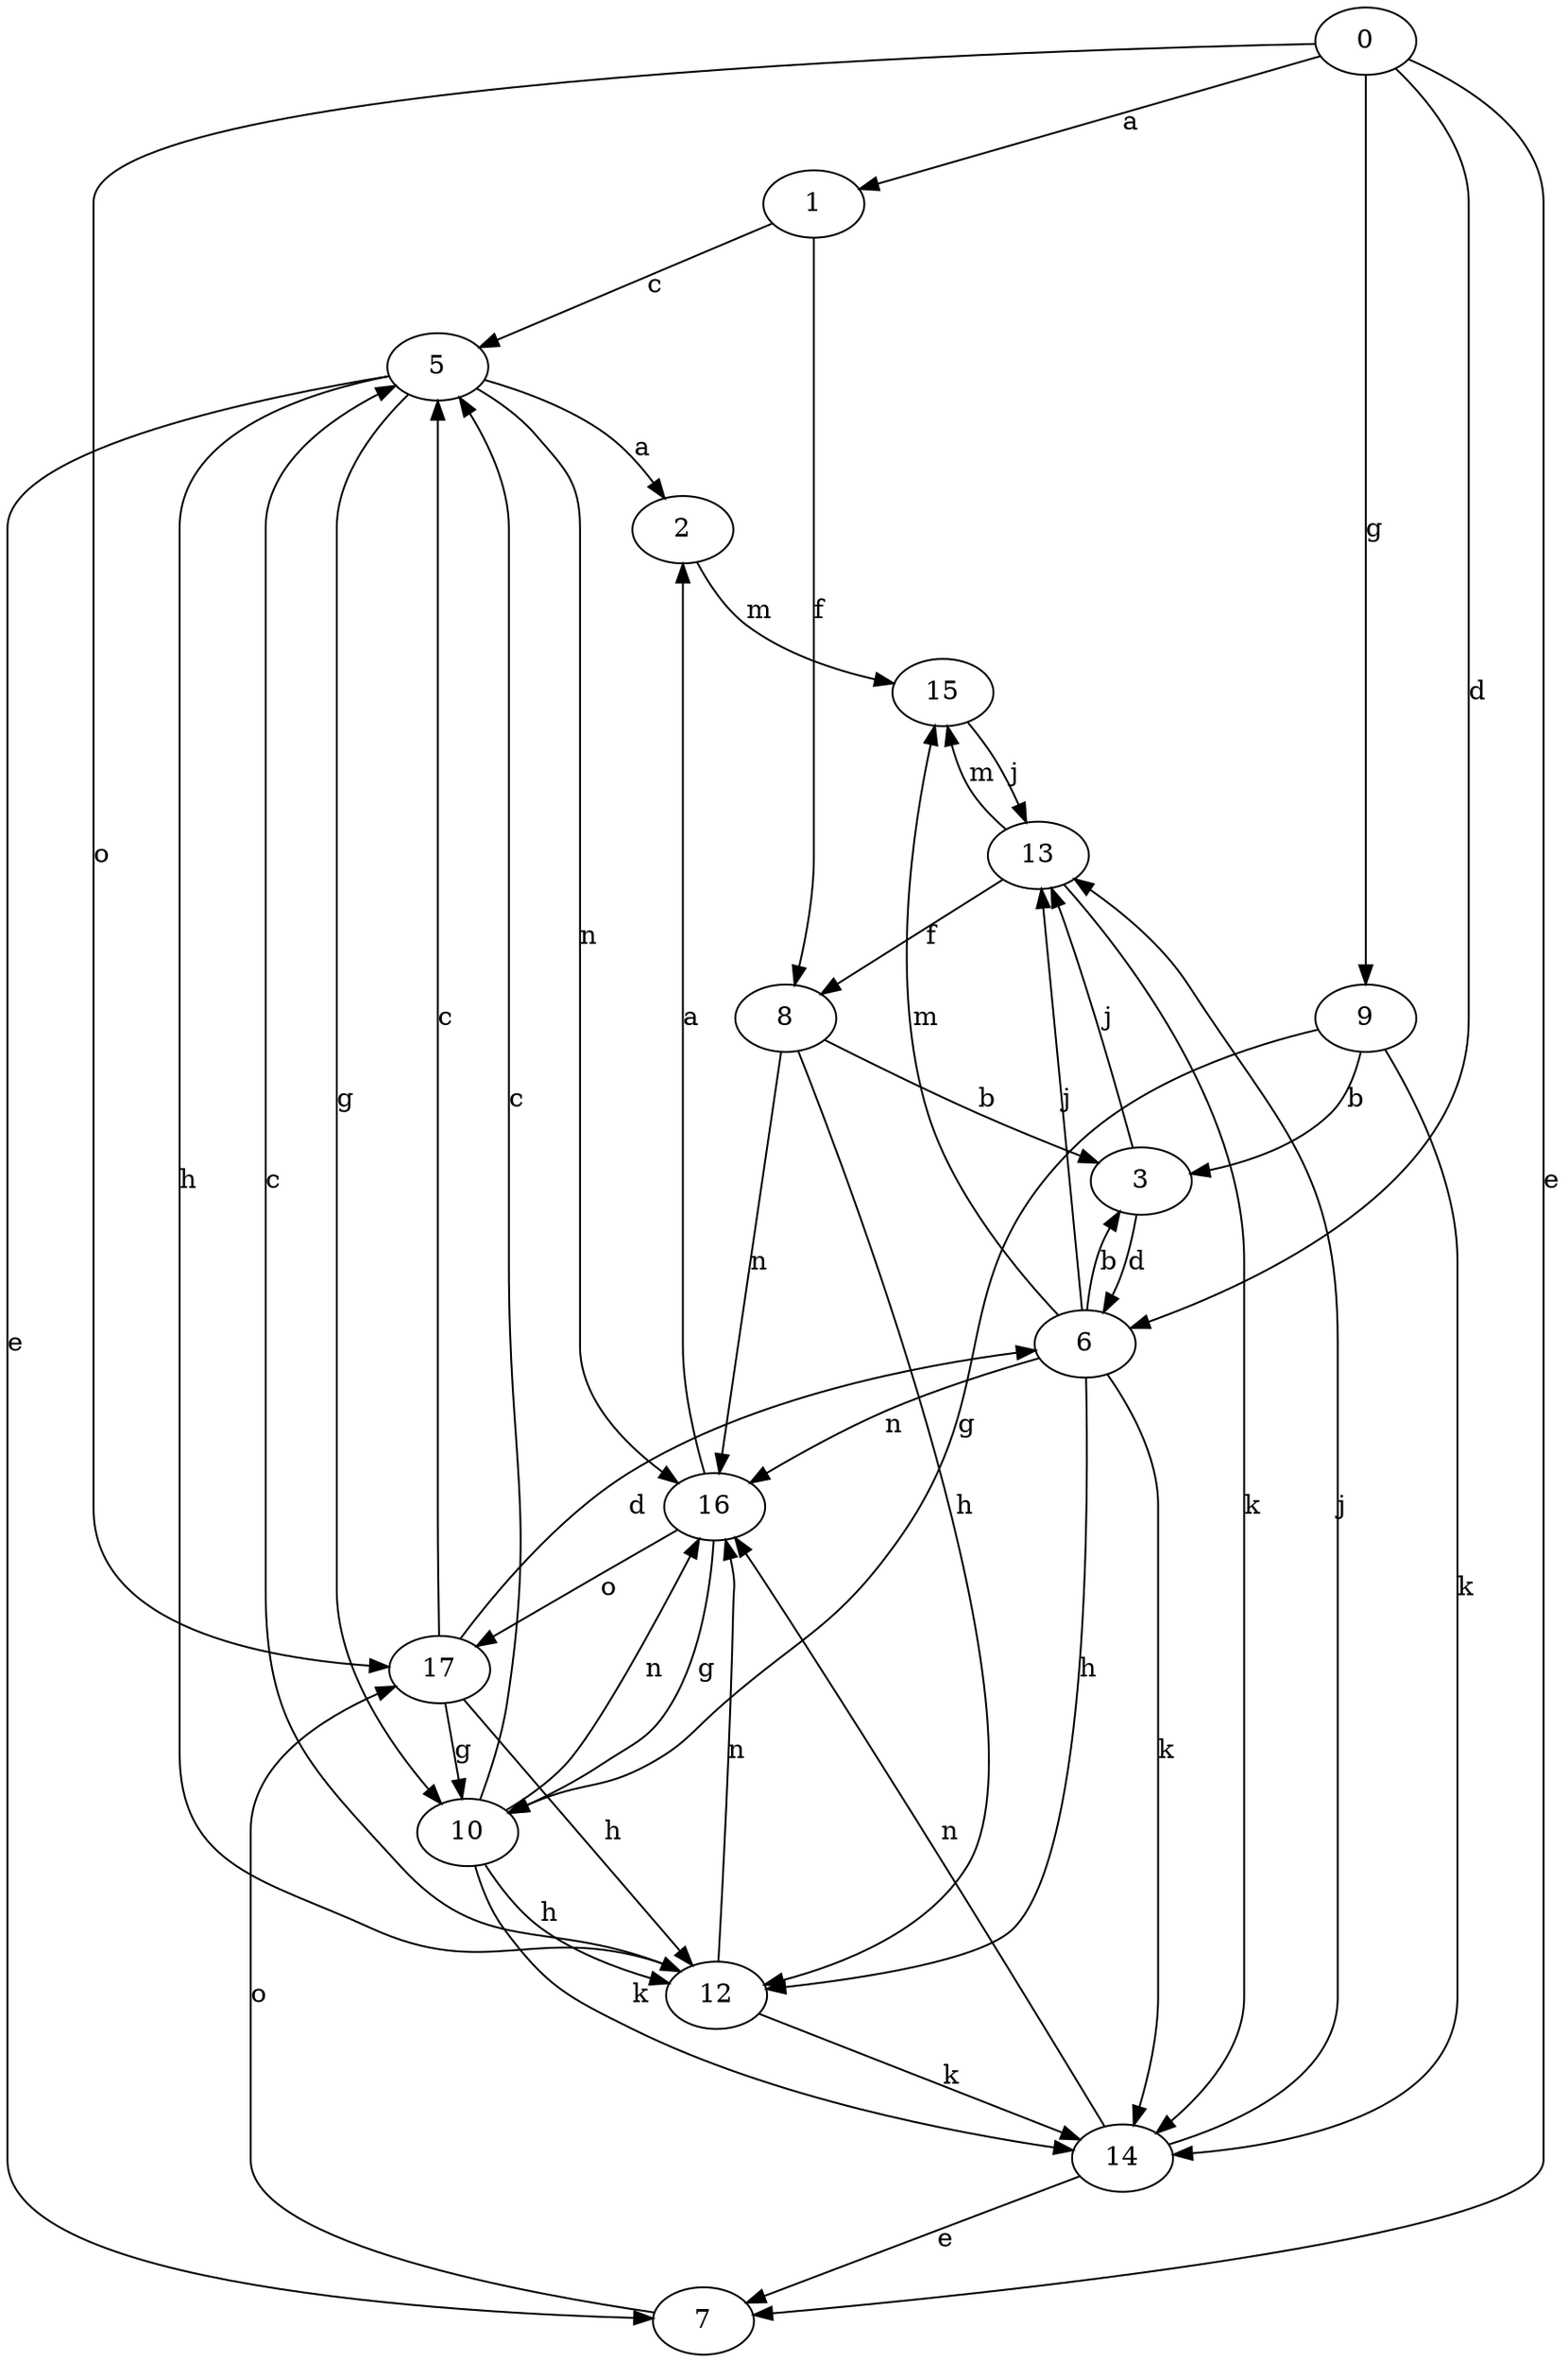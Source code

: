 strict digraph  {
1;
2;
3;
5;
6;
7;
8;
9;
10;
12;
13;
14;
15;
0;
16;
17;
1 -> 5  [label=c];
1 -> 8  [label=f];
2 -> 15  [label=m];
3 -> 6  [label=d];
3 -> 13  [label=j];
5 -> 2  [label=a];
5 -> 7  [label=e];
5 -> 10  [label=g];
5 -> 12  [label=h];
5 -> 16  [label=n];
6 -> 3  [label=b];
6 -> 12  [label=h];
6 -> 13  [label=j];
6 -> 14  [label=k];
6 -> 15  [label=m];
6 -> 16  [label=n];
7 -> 17  [label=o];
8 -> 3  [label=b];
8 -> 12  [label=h];
8 -> 16  [label=n];
9 -> 3  [label=b];
9 -> 10  [label=g];
9 -> 14  [label=k];
10 -> 5  [label=c];
10 -> 12  [label=h];
10 -> 14  [label=k];
10 -> 16  [label=n];
12 -> 5  [label=c];
12 -> 14  [label=k];
12 -> 16  [label=n];
13 -> 8  [label=f];
13 -> 14  [label=k];
13 -> 15  [label=m];
14 -> 7  [label=e];
14 -> 13  [label=j];
14 -> 16  [label=n];
15 -> 13  [label=j];
0 -> 1  [label=a];
0 -> 6  [label=d];
0 -> 7  [label=e];
0 -> 9  [label=g];
0 -> 17  [label=o];
16 -> 2  [label=a];
16 -> 10  [label=g];
16 -> 17  [label=o];
17 -> 5  [label=c];
17 -> 6  [label=d];
17 -> 10  [label=g];
17 -> 12  [label=h];
}
